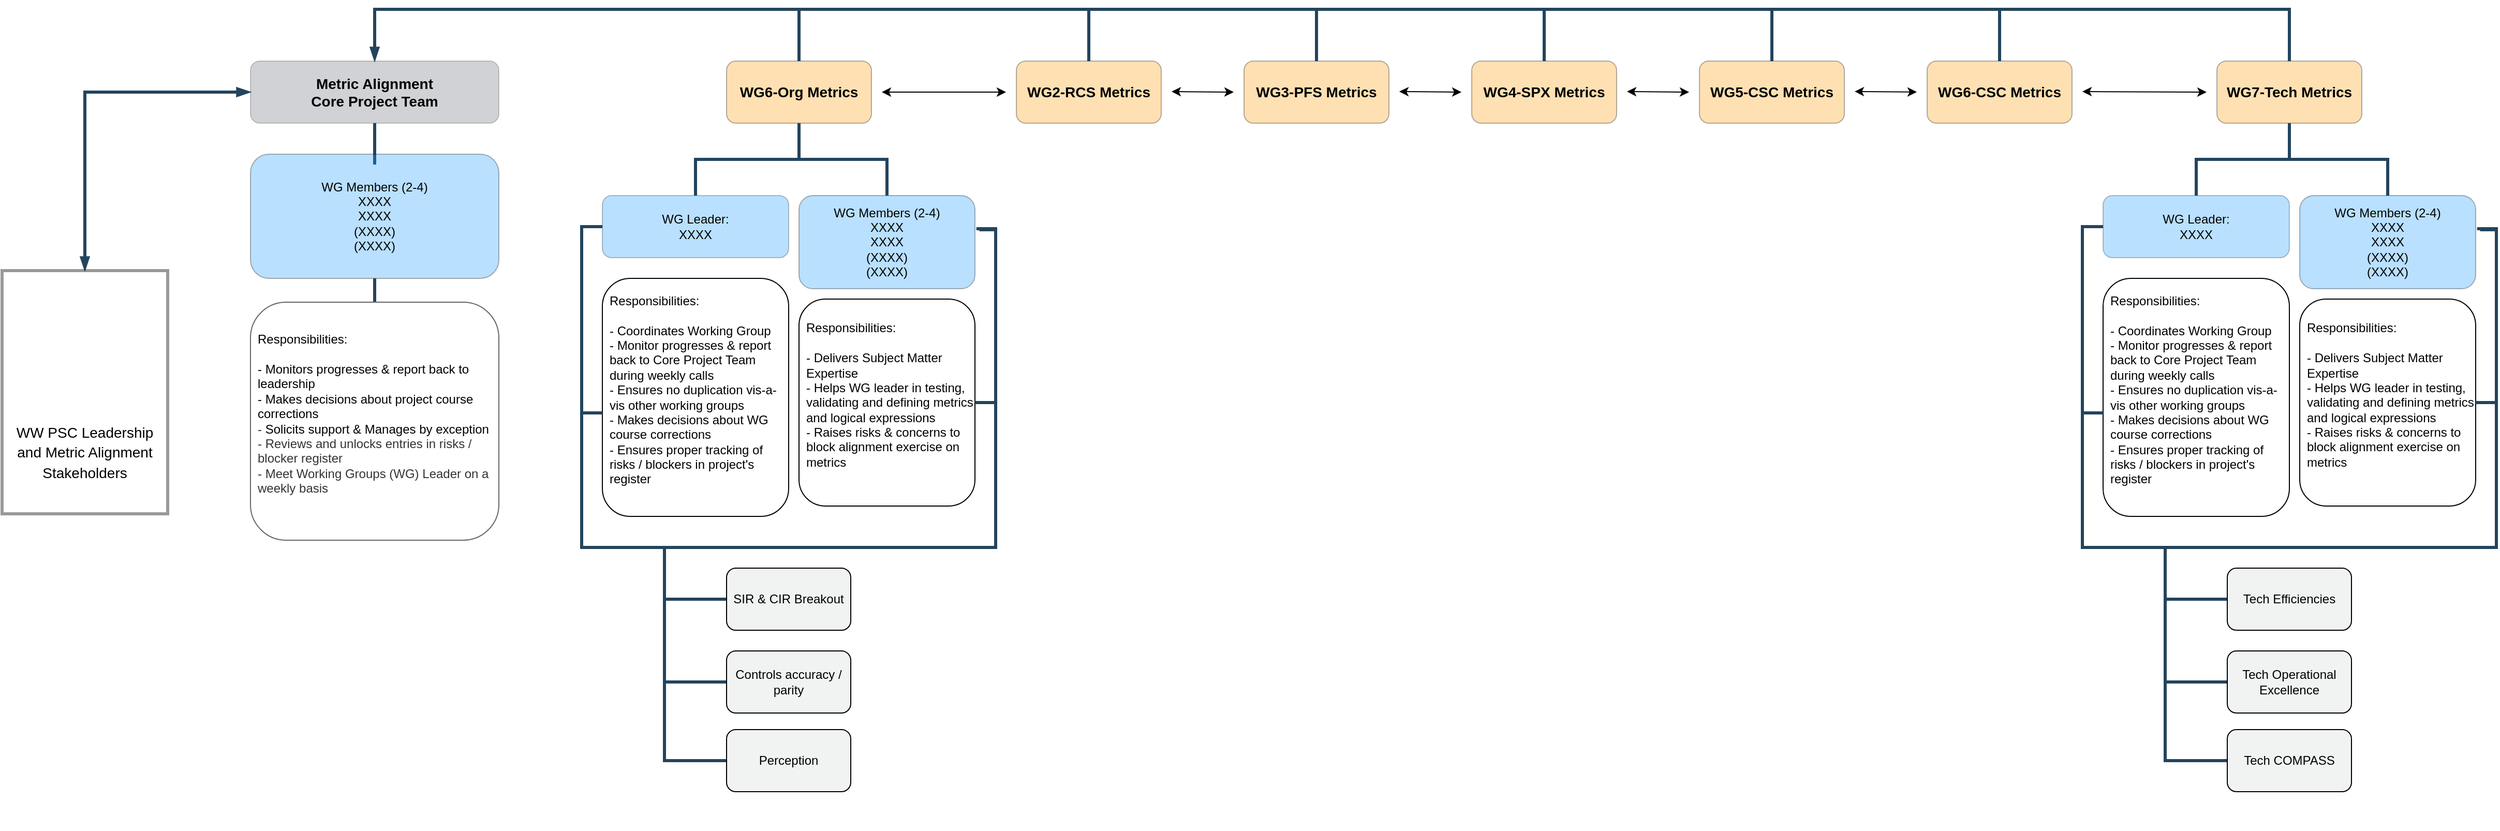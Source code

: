 <mxfile version="20.5.3" type="github">
  <diagram name="Page-1" id="64c3da0e-402f-94eb-ee01-a36477274f13">
    <mxGraphModel dx="3600" dy="1367" grid="1" gridSize="10" guides="1" tooltips="1" connect="1" arrows="1" fold="1" page="1" pageScale="1" pageWidth="1169" pageHeight="826" background="none" math="0" shadow="0">
      <root>
        <mxCell id="0" />
        <mxCell id="1" parent="0" />
        <mxCell id="229" value="" style="edgeStyle=elbowEdgeStyle;elbow=vertical;rounded=0;fontColor=#000000;endArrow=none;endFill=0;strokeWidth=3;strokeColor=#23445D;entryX=0.5;entryY=0;entryDx=0;entryDy=0;" parent="1" target="wIGqYmj2YQOI72B3vuW0-333" edge="1">
          <mxGeometry width="100" height="100" relative="1" as="geometry">
            <mxPoint x="930" y="30" as="sourcePoint" />
            <mxPoint x="250" y="80.0" as="targetPoint" />
            <Array as="points">
              <mxPoint x="250" y="30" />
              <mxPoint x="690" y="30" />
            </Array>
          </mxGeometry>
        </mxCell>
        <mxCell id="231" value="" style="edgeStyle=elbowEdgeStyle;elbow=vertical;rounded=0;fontColor=#000000;endArrow=none;endFill=0;strokeWidth=3;strokeColor=#23445D;entryX=0.5;entryY=0;entryDx=0;entryDy=0;" parent="1" target="wIGqYmj2YQOI72B3vuW0-299" edge="1">
          <mxGeometry width="100" height="100" relative="1" as="geometry">
            <mxPoint x="940" y="30" as="sourcePoint" />
            <mxPoint x="1120" y="80" as="targetPoint" />
            <Array as="points">
              <mxPoint x="1170" y="30" />
            </Array>
          </mxGeometry>
        </mxCell>
        <mxCell id="232" value="" style="edgeStyle=elbowEdgeStyle;elbow=vertical;rounded=0;fontColor=#000000;endArrow=none;endFill=0;strokeWidth=3;strokeColor=#23445D;entryX=0.5;entryY=0;entryDx=0;entryDy=0;" parent="1" target="wIGqYmj2YQOI72B3vuW0-300" edge="1">
          <mxGeometry width="100" height="100" relative="1" as="geometry">
            <mxPoint x="930" y="30" as="sourcePoint" />
            <mxPoint x="1320" y="70" as="targetPoint" />
            <Array as="points">
              <mxPoint x="1170" y="30" />
              <mxPoint x="1260" y="30" />
              <mxPoint x="1260" y="30" />
            </Array>
          </mxGeometry>
        </mxCell>
        <mxCell id="233" value="" style="edgeStyle=elbowEdgeStyle;elbow=vertical;rounded=0;fontColor=#000000;endArrow=none;endFill=0;strokeWidth=3;strokeColor=#23445D;entryX=0.5;entryY=0;entryDx=0;entryDy=0;" parent="1" target="wIGqYmj2YQOI72B3vuW0-301" edge="1">
          <mxGeometry width="100" height="100" relative="1" as="geometry">
            <mxPoint x="930" y="30" as="sourcePoint" />
            <mxPoint x="1520" y="80" as="targetPoint" />
            <Array as="points">
              <mxPoint x="1450" y="30" />
            </Array>
          </mxGeometry>
        </mxCell>
        <mxCell id="234" value="" style="edgeStyle=elbowEdgeStyle;elbow=vertical;rounded=0;fontColor=#000000;endArrow=none;endFill=0;strokeWidth=3;strokeColor=#23445D;entryX=0.5;entryY=0;entryDx=0;entryDy=0;" parent="1" target="wIGqYmj2YQOI72B3vuW0-316" edge="1">
          <mxGeometry width="100" height="100" relative="1" as="geometry">
            <mxPoint x="930" y="30" as="sourcePoint" />
            <mxPoint x="1790" y="80.0" as="targetPoint" />
            <Array as="points">
              <mxPoint x="1630" y="30" />
            </Array>
          </mxGeometry>
        </mxCell>
        <mxCell id="wIGqYmj2YQOI72B3vuW0-299" value="WG2-RCS Metrics" style="whiteSpace=wrap;rounded=1;fillColor=#FF9900;strokeColor=#000000;shadow=0;fontStyle=1;fontSize=14;opacity=30;" vertex="1" parent="1">
          <mxGeometry x="460" y="80.0" width="140" height="60" as="geometry" />
        </mxCell>
        <mxCell id="wIGqYmj2YQOI72B3vuW0-300" value="WG3-PFS Metrics" style="whiteSpace=wrap;rounded=1;fillColor=#FF9900;strokeColor=#000000;shadow=0;fontStyle=1;fontSize=14;opacity=30;" vertex="1" parent="1">
          <mxGeometry x="680" y="80.0" width="140" height="60" as="geometry" />
        </mxCell>
        <mxCell id="wIGqYmj2YQOI72B3vuW0-301" value="WG4-SPX Metrics" style="whiteSpace=wrap;rounded=1;fillColor=#FF9900;strokeColor=#000000;shadow=0;fontStyle=1;fontSize=14;opacity=30;" vertex="1" parent="1">
          <mxGeometry x="900" y="80.0" width="140" height="60" as="geometry" />
        </mxCell>
        <mxCell id="wIGqYmj2YQOI72B3vuW0-302" value="" style="edgeStyle=elbowEdgeStyle;elbow=vertical;rounded=0;fontColor=#000000;endArrow=none;endFill=0;strokeWidth=3;strokeColor=#23445D;exitX=0.5;exitY=0;exitDx=0;exitDy=0;startArrow=blockThin;startFill=1;entryX=0.5;entryY=0;entryDx=0;entryDy=0;startSize=6;" edge="1" parent="1" source="wIGqYmj2YQOI72B3vuW0-307" target="wIGqYmj2YQOI72B3vuW0-308">
          <mxGeometry width="100" height="100" relative="1" as="geometry">
            <mxPoint x="-200" y="70" as="sourcePoint" />
            <mxPoint x="1530" y="80" as="targetPoint" />
            <Array as="points">
              <mxPoint x="1120" y="30" />
              <mxPoint x="1270" y="30" />
              <mxPoint x="1630" y="30" />
            </Array>
          </mxGeometry>
        </mxCell>
        <mxCell id="wIGqYmj2YQOI72B3vuW0-307" value="Metric Alignment &#xa;Core Project Team" style="whiteSpace=wrap;rounded=1;fillColor=#161E2D;strokeColor=#000000;shadow=0;fontStyle=1;fontSize=14;opacity=20;" vertex="1" parent="1">
          <mxGeometry x="-280" y="80" width="240" height="60" as="geometry" />
        </mxCell>
        <mxCell id="wIGqYmj2YQOI72B3vuW0-308" value="WG5-CSC Metrics" style="whiteSpace=wrap;rounded=1;fillColor=#FF9900;strokeColor=#000000;shadow=0;fontStyle=1;fontSize=14;opacity=30;" vertex="1" parent="1">
          <mxGeometry x="1120" y="80.0" width="140" height="60" as="geometry" />
        </mxCell>
        <mxCell id="wIGqYmj2YQOI72B3vuW0-315" value="" style="shape=image;html=1;verticalAlign=top;verticalLabelPosition=bottom;labelBackgroundColor=#ffffff;imageAspect=0;aspect=fixed;image=https://cdn4.iconfinder.com/data/icons/essential-app-1/16/dot-more-menu-hide-128.png;shadow=1;opacity=40;" vertex="1" parent="1">
          <mxGeometry x="530" y="313" width="60" height="60" as="geometry" />
        </mxCell>
        <mxCell id="wIGqYmj2YQOI72B3vuW0-316" value="WG7-Tech Metrics" style="whiteSpace=wrap;rounded=1;fillColor=#FF9900;strokeColor=#000000;shadow=0;fontStyle=1;fontSize=14;opacity=30;" vertex="1" parent="1">
          <mxGeometry x="1620" y="80.0" width="140" height="60" as="geometry" />
        </mxCell>
        <mxCell id="wIGqYmj2YQOI72B3vuW0-324" value="" style="edgeStyle=elbowEdgeStyle;elbow=vertical;rounded=0;fontColor=#000000;endArrow=none;endFill=0;strokeWidth=3;strokeColor=#23445D;entryX=0.5;entryY=0;entryDx=0;entryDy=0;" edge="1" parent="1" source="wIGqYmj2YQOI72B3vuW0-316" target="wIGqYmj2YQOI72B3vuW0-393">
          <mxGeometry width="100" height="100" relative="1" as="geometry">
            <mxPoint x="1520" y="250" as="sourcePoint" />
            <mxPoint x="1575" y="210" as="targetPoint" />
          </mxGeometry>
        </mxCell>
        <mxCell id="wIGqYmj2YQOI72B3vuW0-325" value="" style="edgeStyle=elbowEdgeStyle;elbow=vertical;rounded=0;fontColor=#000000;endArrow=none;endFill=0;strokeWidth=3;strokeColor=#23445D;entryX=0.5;entryY=0;entryDx=0;entryDy=0;" edge="1" parent="1" source="wIGqYmj2YQOI72B3vuW0-316" target="wIGqYmj2YQOI72B3vuW0-394">
          <mxGeometry width="100" height="100" relative="1" as="geometry">
            <mxPoint x="1780" y="250" as="sourcePoint" />
            <mxPoint x="1800" y="210" as="targetPoint" />
          </mxGeometry>
        </mxCell>
        <mxCell id="wIGqYmj2YQOI72B3vuW0-332" value="" style="shape=image;html=1;verticalAlign=top;verticalLabelPosition=bottom;labelBackgroundColor=#ffffff;imageAspect=0;aspect=fixed;image=https://cdn4.iconfinder.com/data/icons/essential-app-1/16/dot-more-menu-hide-128.png;shadow=1;opacity=40;" vertex="1" parent="1">
          <mxGeometry x="1160" y="313" width="60" height="60" as="geometry" />
        </mxCell>
        <mxCell id="wIGqYmj2YQOI72B3vuW0-333" value="WG6-Org Metrics" style="whiteSpace=wrap;rounded=1;fillColor=#FF9900;strokeColor=#000000;shadow=0;fontStyle=1;fontSize=14;opacity=30;" vertex="1" parent="1">
          <mxGeometry x="180" y="80.0" width="140" height="60" as="geometry" />
        </mxCell>
        <mxCell id="wIGqYmj2YQOI72B3vuW0-334" value="WG Leader:&#xa;XXXX" style="whiteSpace=wrap;rounded=1;fillColor=#1A98FF;strokeColor=#232F3E;shadow=0;opacity=30;fontStyle=0" vertex="1" parent="1">
          <mxGeometry x="60" y="210" width="180" height="60" as="geometry" />
        </mxCell>
        <mxCell id="wIGqYmj2YQOI72B3vuW0-335" value="WG Members (2-4)&#xa;XXXX&#xa;XXXX&#xa;(XXXX)&#xa;(XXXX)" style="whiteSpace=wrap;rounded=1;fillColor=#1A98FF;strokeColor=#000000;shadow=0;fontColor=#000000;opacity=30;" vertex="1" parent="1">
          <mxGeometry x="250" y="210" width="170" height="90" as="geometry" />
        </mxCell>
        <mxCell id="wIGqYmj2YQOI72B3vuW0-336" value="Responsibilities:&#xa;&#xa;- Coordinates Working Group&#xa;- Monitor progresses &amp; report back to Core Project Team during weekly calls&#xa;- Ensures no duplication vis-a-vis other working groups&#xa;- Makes decisions about WG course corrections&#xa;- Ensures proper tracking of risks / blockers in project&#39;s register&#xa;" style="whiteSpace=wrap;rounded=1;fillColor=#FFFFFF;strokeColor=default;shadow=0;fontColor=#000000;fontStyle=0;align=left;spacingLeft=5;" vertex="1" parent="1">
          <mxGeometry x="60" y="290" width="180" height="230" as="geometry" />
        </mxCell>
        <mxCell id="wIGqYmj2YQOI72B3vuW0-337" value="Responsibilities:&#xa;&#xa;- Delivers Subject Matter Expertise&#xa;- Helps WG leader in testing, validating and defining metrics and logical expressions&#xa;- Raises risks &amp; concerns to block alignment exercise on metrics&#xa;" style="whiteSpace=wrap;rounded=1;fillColor=#FFFFFF;strokeColor=default;shadow=0;fontColor=#000000;fontStyle=0;align=left;spacingLeft=5;" vertex="1" parent="1">
          <mxGeometry x="250" y="310" width="170" height="200" as="geometry" />
        </mxCell>
        <mxCell id="wIGqYmj2YQOI72B3vuW0-338" value="" style="edgeStyle=elbowEdgeStyle;elbow=horizontal;rounded=0;fontColor=#000000;endArrow=none;endFill=0;strokeWidth=3;strokeColor=#23445D;" edge="1" parent="1" source="wIGqYmj2YQOI72B3vuW0-334">
          <mxGeometry width="100" height="100" relative="1" as="geometry">
            <mxPoint x="90" y="290.0" as="sourcePoint" />
            <mxPoint x="240" y="550" as="targetPoint" />
            <Array as="points">
              <mxPoint x="40" y="500" />
              <mxPoint x="50" y="440" />
              <mxPoint x="60" y="400" />
              <mxPoint x="70" y="380" />
              <mxPoint x="80" y="360" />
              <mxPoint x="90" y="420" />
            </Array>
          </mxGeometry>
        </mxCell>
        <mxCell id="wIGqYmj2YQOI72B3vuW0-339" value="" style="edgeStyle=elbowEdgeStyle;elbow=horizontal;rounded=0;fontColor=#000000;endArrow=none;endFill=0;strokeWidth=3;strokeColor=#23445D;exitX=1.008;exitY=0.356;exitDx=0;exitDy=0;exitPerimeter=0;entryX=1;entryY=0.5;entryDx=0;entryDy=0;" edge="1" parent="1" source="wIGqYmj2YQOI72B3vuW0-335" target="wIGqYmj2YQOI72B3vuW0-337">
          <mxGeometry width="100" height="100" relative="1" as="geometry">
            <mxPoint x="420" y="305" as="sourcePoint" />
            <mxPoint x="280.0" y="390.0" as="targetPoint" />
            <Array as="points">
              <mxPoint x="440" y="340" />
            </Array>
          </mxGeometry>
        </mxCell>
        <mxCell id="wIGqYmj2YQOI72B3vuW0-340" value="" style="edgeStyle=elbowEdgeStyle;elbow=horizontal;rounded=0;fontColor=#000000;endArrow=none;endFill=0;strokeWidth=3;strokeColor=#23445D;exitX=1.025;exitY=0.367;exitDx=0;exitDy=0;exitPerimeter=0;" edge="1" parent="1" source="wIGqYmj2YQOI72B3vuW0-335">
          <mxGeometry width="100" height="100" relative="1" as="geometry">
            <mxPoint x="280" y="290.0" as="sourcePoint" />
            <mxPoint x="240" y="550" as="targetPoint" />
            <Array as="points">
              <mxPoint x="440" y="390" />
              <mxPoint x="460" y="410" />
            </Array>
          </mxGeometry>
        </mxCell>
        <mxCell id="wIGqYmj2YQOI72B3vuW0-341" value="" style="edgeStyle=elbowEdgeStyle;elbow=vertical;rounded=0;fontColor=#000000;endArrow=none;endFill=0;strokeWidth=3;strokeColor=#23445D;" edge="1" parent="1" source="wIGqYmj2YQOI72B3vuW0-333" target="wIGqYmj2YQOI72B3vuW0-334">
          <mxGeometry width="100" height="100" relative="1" as="geometry">
            <mxPoint x="80" y="250" as="sourcePoint" />
            <mxPoint x="180" y="150" as="targetPoint" />
          </mxGeometry>
        </mxCell>
        <mxCell id="wIGqYmj2YQOI72B3vuW0-342" value="" style="edgeStyle=elbowEdgeStyle;elbow=vertical;rounded=0;fontColor=#000000;endArrow=none;endFill=0;strokeWidth=3;strokeColor=#23445D;" edge="1" parent="1" source="wIGqYmj2YQOI72B3vuW0-333" target="wIGqYmj2YQOI72B3vuW0-335">
          <mxGeometry width="100" height="100" relative="1" as="geometry">
            <mxPoint x="340" y="250" as="sourcePoint" />
            <mxPoint x="440" y="150" as="targetPoint" />
          </mxGeometry>
        </mxCell>
        <mxCell id="wIGqYmj2YQOI72B3vuW0-343" value="" style="edgeStyle=elbowEdgeStyle;elbow=horizontal;rounded=0;fontColor=#000000;endArrow=none;endFill=0;strokeWidth=3;strokeColor=#23445D;exitX=0;exitY=0.5;exitDx=0;exitDy=0;" edge="1" parent="1" source="wIGqYmj2YQOI72B3vuW0-344">
          <mxGeometry width="100" height="100" relative="1" as="geometry">
            <mxPoint x="180" y="600" as="sourcePoint" />
            <mxPoint x="169" y="550" as="targetPoint" />
            <Array as="points">
              <mxPoint x="120" y="580" />
              <mxPoint x="160" y="590" />
              <mxPoint x="389" y="336.97" />
            </Array>
          </mxGeometry>
        </mxCell>
        <mxCell id="wIGqYmj2YQOI72B3vuW0-344" value="SIR &amp; CIR Breakout" style="whiteSpace=wrap;rounded=1;fillColor=#F1F3F3;strokeColor=default;shadow=0;fontColor=#000000;fontStyle=0" vertex="1" parent="1">
          <mxGeometry x="180.0" y="570.0" width="120" height="60" as="geometry" />
        </mxCell>
        <mxCell id="wIGqYmj2YQOI72B3vuW0-345" value="" style="edgeStyle=elbowEdgeStyle;elbow=horizontal;rounded=0;fontColor=#000000;endArrow=none;endFill=0;strokeWidth=3;strokeColor=#23445D;exitX=0;exitY=0.5;exitDx=0;exitDy=0;" edge="1" parent="1" source="wIGqYmj2YQOI72B3vuW0-346">
          <mxGeometry width="100" height="100" relative="1" as="geometry">
            <mxPoint x="189.5" y="640" as="sourcePoint" />
            <mxPoint x="190" y="550" as="targetPoint" />
            <Array as="points">
              <mxPoint x="120" y="620" />
              <mxPoint x="160" y="630" />
              <mxPoint x="170" y="670" />
              <mxPoint x="179.5" y="730" />
              <mxPoint x="399.5" y="336.97" />
            </Array>
          </mxGeometry>
        </mxCell>
        <mxCell id="wIGqYmj2YQOI72B3vuW0-346" value="Controls accuracy / parity" style="whiteSpace=wrap;rounded=1;fillColor=#F1F3F3;strokeColor=default;shadow=0;fontColor=#000000;fontStyle=0" vertex="1" parent="1">
          <mxGeometry x="180.0" y="650.0" width="120" height="60" as="geometry" />
        </mxCell>
        <mxCell id="wIGqYmj2YQOI72B3vuW0-347" value="" style="edgeStyle=elbowEdgeStyle;elbow=horizontal;rounded=0;fontColor=#000000;endArrow=none;endFill=0;strokeWidth=3;strokeColor=#23445D;exitX=0;exitY=0.5;exitDx=0;exitDy=0;" edge="1" parent="1" source="wIGqYmj2YQOI72B3vuW0-348">
          <mxGeometry width="100" height="100" relative="1" as="geometry">
            <mxPoint x="190" y="750" as="sourcePoint" />
            <mxPoint x="190" y="550" as="targetPoint" />
            <Array as="points">
              <mxPoint x="120" y="570" />
              <mxPoint x="160" y="630" />
              <mxPoint x="170" y="720" />
              <mxPoint x="180" y="720" />
              <mxPoint x="170" y="720" />
              <mxPoint x="179.5" y="730" />
              <mxPoint x="399.5" y="336.97" />
            </Array>
          </mxGeometry>
        </mxCell>
        <mxCell id="wIGqYmj2YQOI72B3vuW0-348" value="Perception" style="whiteSpace=wrap;rounded=1;fillColor=#F1F3F3;strokeColor=default;shadow=0;fontColor=#000000;fontStyle=0" vertex="1" parent="1">
          <mxGeometry x="180.0" y="726.0" width="120" height="60" as="geometry" />
        </mxCell>
        <mxCell id="wIGqYmj2YQOI72B3vuW0-349" value="" style="endArrow=classic;startArrow=classic;html=1;rounded=0;" edge="1" parent="1">
          <mxGeometry width="50" height="50" relative="1" as="geometry">
            <mxPoint x="330" y="110" as="sourcePoint" />
            <mxPoint x="450" y="110" as="targetPoint" />
          </mxGeometry>
        </mxCell>
        <mxCell id="wIGqYmj2YQOI72B3vuW0-350" value="" style="endArrow=classic;startArrow=classic;html=1;rounded=0;" edge="1" parent="1">
          <mxGeometry width="50" height="50" relative="1" as="geometry">
            <mxPoint x="610" y="109.5" as="sourcePoint" />
            <mxPoint x="670" y="110" as="targetPoint" />
          </mxGeometry>
        </mxCell>
        <mxCell id="wIGqYmj2YQOI72B3vuW0-351" value="" style="endArrow=classic;startArrow=classic;html=1;rounded=0;" edge="1" parent="1">
          <mxGeometry width="50" height="50" relative="1" as="geometry">
            <mxPoint x="830" y="109.5" as="sourcePoint" />
            <mxPoint x="890" y="110" as="targetPoint" />
          </mxGeometry>
        </mxCell>
        <mxCell id="wIGqYmj2YQOI72B3vuW0-352" value="" style="endArrow=classic;startArrow=classic;html=1;rounded=0;" edge="1" parent="1">
          <mxGeometry width="50" height="50" relative="1" as="geometry">
            <mxPoint x="1050" y="109.5" as="sourcePoint" />
            <mxPoint x="1110" y="110" as="targetPoint" />
          </mxGeometry>
        </mxCell>
        <mxCell id="wIGqYmj2YQOI72B3vuW0-353" value="" style="endArrow=classic;startArrow=classic;html=1;rounded=0;" edge="1" parent="1">
          <mxGeometry width="50" height="50" relative="1" as="geometry">
            <mxPoint x="1490" y="109.5" as="sourcePoint" />
            <mxPoint x="1610" y="110" as="targetPoint" />
          </mxGeometry>
        </mxCell>
        <mxCell id="wIGqYmj2YQOI72B3vuW0-354" value="" style="edgeStyle=elbowEdgeStyle;elbow=vertical;rounded=0;fontColor=#000000;endArrow=none;endFill=0;strokeWidth=3;strokeColor=#23445D;" edge="1" parent="1">
          <mxGeometry width="100" height="100" relative="1" as="geometry">
            <mxPoint x="-160" y="140.0" as="sourcePoint" />
            <mxPoint x="-160" y="180" as="targetPoint" />
            <Array as="points">
              <mxPoint x="-160" y="160" />
            </Array>
          </mxGeometry>
        </mxCell>
        <mxCell id="wIGqYmj2YQOI72B3vuW0-356" value="WG Members (2-4)&#xa;XXXX&#xa;XXXX&#xa;(XXXX)&#xa;(XXXX)" style="whiteSpace=wrap;rounded=1;fillColor=#1A98FF;strokeColor=#000000;shadow=0;opacity=30;" vertex="1" parent="1">
          <mxGeometry x="-280" y="170" width="240" height="120" as="geometry" />
        </mxCell>
        <mxCell id="wIGqYmj2YQOI72B3vuW0-362" value="" style="edgeStyle=elbowEdgeStyle;elbow=horizontal;rounded=0;fontColor=#000000;endArrow=none;endFill=0;strokeWidth=3;strokeColor=#23445D;entryX=0;entryY=0.565;entryDx=0;entryDy=0;entryPerimeter=0;" edge="1" parent="1" target="wIGqYmj2YQOI72B3vuW0-336">
          <mxGeometry width="100" height="100" relative="1" as="geometry">
            <mxPoint x="50" y="240" as="sourcePoint" />
            <mxPoint x="65" y="390" as="targetPoint" />
            <Array as="points">
              <mxPoint x="40" y="360" />
              <mxPoint x="50" y="337.98" />
            </Array>
          </mxGeometry>
        </mxCell>
        <mxCell id="wIGqYmj2YQOI72B3vuW0-363" value="" style="edgeStyle=elbowEdgeStyle;elbow=vertical;rounded=0;fontColor=#000000;endArrow=none;endFill=0;strokeWidth=3;strokeColor=#23445D;exitX=0.5;exitY=1;exitDx=0;exitDy=0;entryX=0.5;entryY=0;entryDx=0;entryDy=0;" edge="1" parent="1" source="wIGqYmj2YQOI72B3vuW0-356" target="wIGqYmj2YQOI72B3vuW0-364">
          <mxGeometry width="100" height="100" relative="1" as="geometry">
            <mxPoint x="-160.5" y="310.0" as="sourcePoint" />
            <mxPoint x="-160" y="340" as="targetPoint" />
            <Array as="points" />
          </mxGeometry>
        </mxCell>
        <mxCell id="wIGqYmj2YQOI72B3vuW0-368" value="" style="edgeStyle=elbowEdgeStyle;elbow=vertical;rounded=0;fontColor=#000000;endArrow=blockThin;endFill=1;strokeWidth=3;strokeColor=#23445D;startArrow=blockThin;startFill=1;startSize=6;exitX=0.5;exitY=0;exitDx=0;exitDy=0;" edge="1" parent="1" source="wIGqYmj2YQOI72B3vuW0-369">
          <mxGeometry width="100" height="100" relative="1" as="geometry">
            <mxPoint x="-430" y="250" as="sourcePoint" />
            <mxPoint x="-280" y="110" as="targetPoint" />
            <Array as="points">
              <mxPoint x="-330" y="110" />
              <mxPoint x="-440" y="120" />
              <mxPoint x="-660" y="30" />
              <mxPoint x="680" y="30" />
              <mxPoint x="830" y="30" />
              <mxPoint x="1190" y="30" />
            </Array>
          </mxGeometry>
        </mxCell>
        <mxCell id="wIGqYmj2YQOI72B3vuW0-364" value="&lt;font style=&quot;&quot;&gt;&lt;font style=&quot;font-size: 12px;&quot; color=&quot;#000000&quot;&gt;Responsibilities:&lt;br&gt;&lt;br&gt;&lt;span style=&quot;background-color: initial;&quot;&gt;- Monitors progresses &amp;amp; r&lt;/span&gt;eport back to leadership&lt;br&gt;-&amp;nbsp;&lt;/font&gt;&lt;font style=&quot;&quot;&gt;&lt;span style=&quot;font-size: 12px; background-color: rgb(255, 255, 255);&quot;&gt;&lt;font color=&quot;#000000&quot;&gt;Makes decisions about project course corrections&lt;br&gt;&lt;/font&gt;&lt;/span&gt;-&amp;nbsp;&lt;span style=&quot;font-family: &amp;quot;Source Sans Pro&amp;quot;, Arial, Helvetica, sans-serif; background-color: rgb(255, 255, 255);&quot;&gt;&lt;font color=&quot;#000000&quot; style=&quot;font-size: 12px;&quot;&gt;Solicits support &amp;amp; Manages by&amp;nbsp;&lt;/font&gt;&lt;/span&gt;&lt;font face=&quot;Source Sans Pro, Arial, Helvetica, sans-serif&quot; color=&quot;#000000&quot;&gt;exception&lt;br&gt;&lt;/font&gt;- Reviews and unlocks entries in risks / blocker register&lt;br&gt;- Meet Working Groups (WG) Leader on a weekly basis&lt;br&gt;&lt;br&gt;&lt;/font&gt;&lt;/font&gt;" style="whiteSpace=wrap;rounded=1;fillColor=#FFFFFF;strokeColor=#666666;shadow=0;fontColor=#333333;fontStyle=0;html=1;align=left;spacingTop=0;spacingLeft=5;" vertex="1" parent="1">
          <mxGeometry x="-280" y="313" width="240" height="230" as="geometry" />
        </mxCell>
        <mxCell id="wIGqYmj2YQOI72B3vuW0-369" value="&lt;font style=&quot;font-size: 14px;&quot;&gt;&lt;br&gt;&lt;br&gt;&lt;br&gt;&lt;br&gt;&lt;br&gt;&lt;br&gt;WW PSC Leadership and Metric Alignment Stakeholders&lt;/font&gt;" style="rounded=0;whiteSpace=wrap;html=1;shadow=0;strokeColor=#000000;fontSize=16;opacity=40;strokeWidth=3;" vertex="1" parent="1">
          <mxGeometry x="-520" y="282.5" width="160" height="235" as="geometry" />
        </mxCell>
        <mxCell id="wIGqYmj2YQOI72B3vuW0-373" value="" style="shape=image;html=1;verticalAlign=top;verticalLabelPosition=bottom;labelBackgroundColor=#ffffff;imageAspect=0;aspect=fixed;image=https://cdn4.iconfinder.com/data/icons/business-black-1/64/12-128.png;shadow=0;labelBorderColor=default;fillStyle=solid;strokeColor=#000000;strokeWidth=3;fontSize=14;fontColor=#000000;fillColor=#F1F3F3;opacity=40;" vertex="1" parent="1">
          <mxGeometry x="-504" y="300" width="128" height="128" as="geometry" />
        </mxCell>
        <mxCell id="wIGqYmj2YQOI72B3vuW0-374" value="" style="edgeStyle=elbowEdgeStyle;elbow=vertical;rounded=0;fontColor=#000000;endArrow=none;endFill=0;strokeWidth=3;strokeColor=#23445D;startArrow=none;startFill=0;startSize=6;entryX=0.5;entryY=0;entryDx=0;entryDy=0;" edge="1" parent="1" target="wIGqYmj2YQOI72B3vuW0-375">
          <mxGeometry width="100" height="100" relative="1" as="geometry">
            <mxPoint x="1410" y="30" as="sourcePoint" />
            <mxPoint x="1420" y="80" as="targetPoint" />
            <Array as="points" />
          </mxGeometry>
        </mxCell>
        <mxCell id="wIGqYmj2YQOI72B3vuW0-375" value="WG6-CSC Metrics" style="whiteSpace=wrap;rounded=1;fillColor=#FF9900;strokeColor=#000000;shadow=0;fontStyle=1;fontSize=14;opacity=30;" vertex="1" parent="1">
          <mxGeometry x="1340" y="80.0" width="140" height="60" as="geometry" />
        </mxCell>
        <mxCell id="wIGqYmj2YQOI72B3vuW0-376" value="" style="endArrow=classic;startArrow=classic;html=1;rounded=0;" edge="1" parent="1">
          <mxGeometry width="50" height="50" relative="1" as="geometry">
            <mxPoint x="1270" y="109.41" as="sourcePoint" />
            <mxPoint x="1330" y="109.91" as="targetPoint" />
          </mxGeometry>
        </mxCell>
        <mxCell id="wIGqYmj2YQOI72B3vuW0-378" value="" style="shape=image;html=1;verticalAlign=top;verticalLabelPosition=bottom;labelBackgroundColor=#ffffff;imageAspect=0;aspect=fixed;image=https://cdn4.iconfinder.com/data/icons/essential-app-1/16/dot-more-menu-hide-128.png;shadow=1;opacity=40;" vertex="1" parent="1">
          <mxGeometry x="225" y="786" width="30" height="30" as="geometry" />
        </mxCell>
        <mxCell id="wIGqYmj2YQOI72B3vuW0-393" value="WG Leader:&#xa;XXXX" style="whiteSpace=wrap;rounded=1;fillColor=#1A98FF;strokeColor=#232F3E;shadow=0;opacity=30;fontStyle=0" vertex="1" parent="1">
          <mxGeometry x="1510" y="210" width="180" height="60" as="geometry" />
        </mxCell>
        <mxCell id="wIGqYmj2YQOI72B3vuW0-394" value="WG Members (2-4)&#xa;XXXX&#xa;XXXX&#xa;(XXXX)&#xa;(XXXX)" style="whiteSpace=wrap;rounded=1;fillColor=#1A98FF;strokeColor=#000000;shadow=0;fontColor=#000000;opacity=30;" vertex="1" parent="1">
          <mxGeometry x="1700" y="210" width="170" height="90" as="geometry" />
        </mxCell>
        <mxCell id="wIGqYmj2YQOI72B3vuW0-395" value="Responsibilities:&#xa;&#xa;- Coordinates Working Group&#xa;- Monitor progresses &amp; report back to Core Project Team during weekly calls&#xa;- Ensures no duplication vis-a-vis other working groups&#xa;- Makes decisions about WG course corrections&#xa;- Ensures proper tracking of risks / blockers in project&#39;s register&#xa;" style="whiteSpace=wrap;rounded=1;fillColor=#FFFFFF;strokeColor=default;shadow=0;fontColor=#000000;fontStyle=0;align=left;spacingLeft=5;" vertex="1" parent="1">
          <mxGeometry x="1510" y="290" width="180" height="230" as="geometry" />
        </mxCell>
        <mxCell id="wIGqYmj2YQOI72B3vuW0-396" value="Responsibilities:&#xa;&#xa;- Delivers Subject Matter Expertise&#xa;- Helps WG leader in testing, validating and defining metrics and logical expressions&#xa;- Raises risks &amp; concerns to block alignment exercise on metrics&#xa;" style="whiteSpace=wrap;rounded=1;fillColor=#FFFFFF;strokeColor=default;shadow=0;fontColor=#000000;fontStyle=0;align=left;spacingLeft=5;" vertex="1" parent="1">
          <mxGeometry x="1700" y="310" width="170" height="200" as="geometry" />
        </mxCell>
        <mxCell id="wIGqYmj2YQOI72B3vuW0-397" value="" style="edgeStyle=elbowEdgeStyle;elbow=horizontal;rounded=0;fontColor=#000000;endArrow=none;endFill=0;strokeWidth=3;strokeColor=#23445D;" edge="1" parent="1" source="wIGqYmj2YQOI72B3vuW0-393">
          <mxGeometry width="100" height="100" relative="1" as="geometry">
            <mxPoint x="1540" y="290.0" as="sourcePoint" />
            <mxPoint x="1690" y="550" as="targetPoint" />
            <Array as="points">
              <mxPoint x="1490" y="500" />
              <mxPoint x="1500" y="440" />
              <mxPoint x="1510" y="400" />
              <mxPoint x="1520" y="380" />
              <mxPoint x="1530" y="360" />
              <mxPoint x="1540" y="420" />
            </Array>
          </mxGeometry>
        </mxCell>
        <mxCell id="wIGqYmj2YQOI72B3vuW0-398" value="" style="edgeStyle=elbowEdgeStyle;elbow=horizontal;rounded=0;fontColor=#000000;endArrow=none;endFill=0;strokeWidth=3;strokeColor=#23445D;exitX=1.008;exitY=0.356;exitDx=0;exitDy=0;exitPerimeter=0;entryX=1;entryY=0.5;entryDx=0;entryDy=0;" edge="1" parent="1" source="wIGqYmj2YQOI72B3vuW0-394" target="wIGqYmj2YQOI72B3vuW0-396">
          <mxGeometry width="100" height="100" relative="1" as="geometry">
            <mxPoint x="1870" y="305" as="sourcePoint" />
            <mxPoint x="1730.0" y="390.0" as="targetPoint" />
            <Array as="points">
              <mxPoint x="1890" y="340" />
            </Array>
          </mxGeometry>
        </mxCell>
        <mxCell id="wIGqYmj2YQOI72B3vuW0-399" value="" style="edgeStyle=elbowEdgeStyle;elbow=horizontal;rounded=0;fontColor=#000000;endArrow=none;endFill=0;strokeWidth=3;strokeColor=#23445D;exitX=1.025;exitY=0.367;exitDx=0;exitDy=0;exitPerimeter=0;" edge="1" parent="1" source="wIGqYmj2YQOI72B3vuW0-394">
          <mxGeometry width="100" height="100" relative="1" as="geometry">
            <mxPoint x="1730" y="290.0" as="sourcePoint" />
            <mxPoint x="1690" y="550" as="targetPoint" />
            <Array as="points">
              <mxPoint x="1890" y="390" />
              <mxPoint x="1910" y="410" />
            </Array>
          </mxGeometry>
        </mxCell>
        <mxCell id="wIGqYmj2YQOI72B3vuW0-400" value="" style="edgeStyle=elbowEdgeStyle;elbow=horizontal;rounded=0;fontColor=#000000;endArrow=none;endFill=0;strokeWidth=3;strokeColor=#23445D;exitX=0;exitY=0.5;exitDx=0;exitDy=0;" edge="1" parent="1" source="wIGqYmj2YQOI72B3vuW0-401">
          <mxGeometry width="100" height="100" relative="1" as="geometry">
            <mxPoint x="1630" y="600" as="sourcePoint" />
            <mxPoint x="1619" y="550" as="targetPoint" />
            <Array as="points">
              <mxPoint x="1570" y="580" />
              <mxPoint x="1610" y="590" />
              <mxPoint x="1839" y="336.97" />
            </Array>
          </mxGeometry>
        </mxCell>
        <mxCell id="wIGqYmj2YQOI72B3vuW0-401" value="Tech Efficiencies" style="whiteSpace=wrap;rounded=1;fillColor=#F1F3F3;strokeColor=default;shadow=0;fontColor=#000000;fontStyle=0" vertex="1" parent="1">
          <mxGeometry x="1630.0" y="570.0" width="120" height="60" as="geometry" />
        </mxCell>
        <mxCell id="wIGqYmj2YQOI72B3vuW0-402" value="" style="edgeStyle=elbowEdgeStyle;elbow=horizontal;rounded=0;fontColor=#000000;endArrow=none;endFill=0;strokeWidth=3;strokeColor=#23445D;exitX=0;exitY=0.5;exitDx=0;exitDy=0;" edge="1" parent="1" source="wIGqYmj2YQOI72B3vuW0-403">
          <mxGeometry width="100" height="100" relative="1" as="geometry">
            <mxPoint x="1639.5" y="640" as="sourcePoint" />
            <mxPoint x="1640" y="550" as="targetPoint" />
            <Array as="points">
              <mxPoint x="1570" y="620" />
              <mxPoint x="1610" y="630" />
              <mxPoint x="1620" y="670" />
              <mxPoint x="1629.5" y="730" />
              <mxPoint x="1849.5" y="336.97" />
            </Array>
          </mxGeometry>
        </mxCell>
        <mxCell id="wIGqYmj2YQOI72B3vuW0-403" value="Tech Operational Excellence" style="whiteSpace=wrap;rounded=1;fillColor=#F1F3F3;strokeColor=default;shadow=0;fontColor=#000000;fontStyle=0" vertex="1" parent="1">
          <mxGeometry x="1630.0" y="650.0" width="120" height="60" as="geometry" />
        </mxCell>
        <mxCell id="wIGqYmj2YQOI72B3vuW0-404" value="" style="edgeStyle=elbowEdgeStyle;elbow=horizontal;rounded=0;fontColor=#000000;endArrow=none;endFill=0;strokeWidth=3;strokeColor=#23445D;exitX=0;exitY=0.5;exitDx=0;exitDy=0;" edge="1" parent="1" source="wIGqYmj2YQOI72B3vuW0-405">
          <mxGeometry width="100" height="100" relative="1" as="geometry">
            <mxPoint x="1640" y="750" as="sourcePoint" />
            <mxPoint x="1640" y="550" as="targetPoint" />
            <Array as="points">
              <mxPoint x="1570" y="570" />
              <mxPoint x="1610" y="630" />
              <mxPoint x="1620" y="720" />
              <mxPoint x="1630" y="720" />
              <mxPoint x="1620" y="720" />
              <mxPoint x="1629.5" y="730" />
              <mxPoint x="1849.5" y="336.97" />
            </Array>
          </mxGeometry>
        </mxCell>
        <mxCell id="wIGqYmj2YQOI72B3vuW0-405" value="Tech COMPASS" style="whiteSpace=wrap;rounded=1;fillColor=#F1F3F3;strokeColor=default;shadow=0;fontColor=#000000;fontStyle=0" vertex="1" parent="1">
          <mxGeometry x="1630.0" y="726.0" width="120" height="60" as="geometry" />
        </mxCell>
        <mxCell id="wIGqYmj2YQOI72B3vuW0-406" value="" style="edgeStyle=elbowEdgeStyle;elbow=horizontal;rounded=0;fontColor=#000000;endArrow=none;endFill=0;strokeWidth=3;strokeColor=#23445D;entryX=0;entryY=0.565;entryDx=0;entryDy=0;entryPerimeter=0;" edge="1" parent="1" target="wIGqYmj2YQOI72B3vuW0-395">
          <mxGeometry width="100" height="100" relative="1" as="geometry">
            <mxPoint x="1500" y="240" as="sourcePoint" />
            <mxPoint x="1515" y="390" as="targetPoint" />
            <Array as="points">
              <mxPoint x="1490" y="360" />
              <mxPoint x="1500" y="337.98" />
            </Array>
          </mxGeometry>
        </mxCell>
        <mxCell id="wIGqYmj2YQOI72B3vuW0-407" value="" style="shape=image;html=1;verticalAlign=top;verticalLabelPosition=bottom;labelBackgroundColor=#ffffff;imageAspect=0;aspect=fixed;image=https://cdn4.iconfinder.com/data/icons/essential-app-1/16/dot-more-menu-hide-128.png;shadow=1;opacity=40;" vertex="1" parent="1">
          <mxGeometry x="1675" y="786" width="30" height="30" as="geometry" />
        </mxCell>
      </root>
    </mxGraphModel>
  </diagram>
</mxfile>
